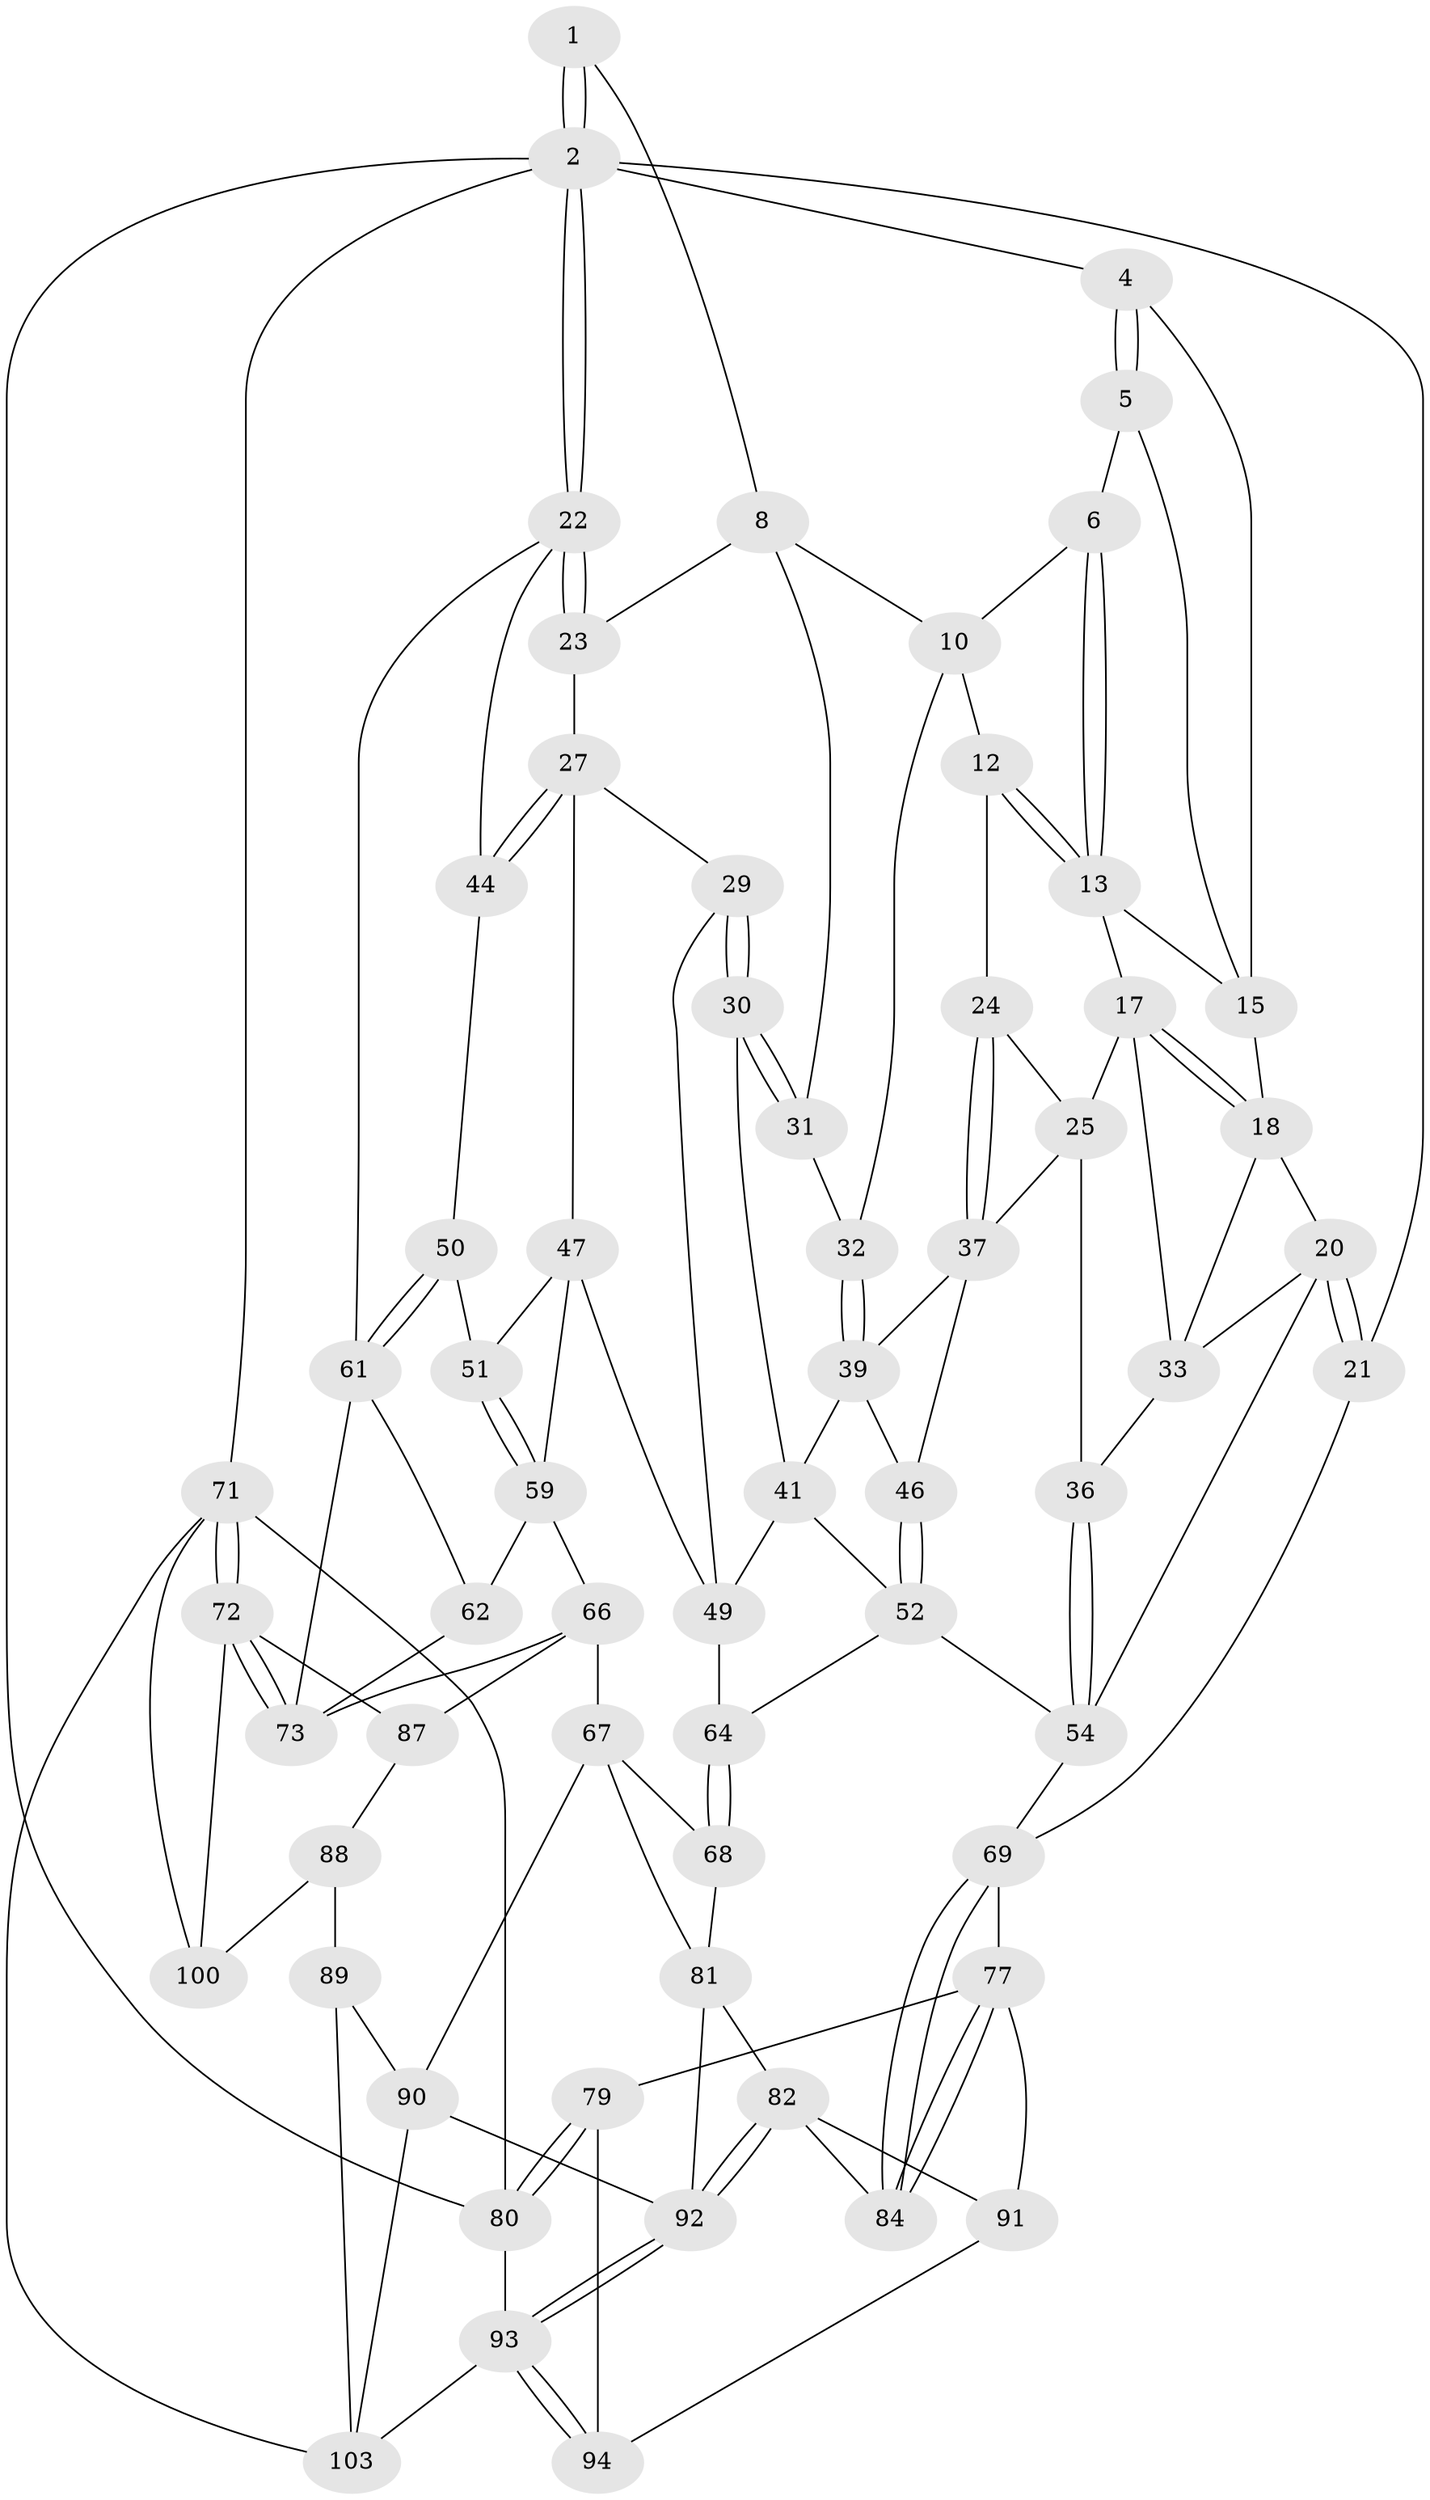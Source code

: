 // original degree distribution, {3: 0.018867924528301886, 6: 0.24528301886792453, 5: 0.4716981132075472, 4: 0.2641509433962264}
// Generated by graph-tools (version 1.1) at 2025/11/02/27/25 16:11:57]
// undirected, 63 vertices, 139 edges
graph export_dot {
graph [start="1"]
  node [color=gray90,style=filled];
  1 [pos="+0.7451380715837186+0"];
  2 [pos="+1+0",super="+3"];
  4 [pos="+0+0"];
  5 [pos="+0.2713478341239111+0"];
  6 [pos="+0.3923628127317324+0",super="+7"];
  8 [pos="+0.7443986481950174+0.06319883842291484",super="+9"];
  10 [pos="+0.5158592756106565+0",super="+11"];
  12 [pos="+0.3740499130188272+0.12401475420780672"];
  13 [pos="+0.35744711910321814+0.07051129019672502",super="+14"];
  15 [pos="+0.21873241617642347+0.08135518647519617",super="+16"];
  17 [pos="+0.2252025332790097+0.14340159246869472",super="+26"];
  18 [pos="+0.10642759038683136+0.16495751369502626",super="+19"];
  20 [pos="+0+0.30947776670779675",super="+56"];
  21 [pos="+0+0.33271083039774013"];
  22 [pos="+1+0",super="+45"];
  23 [pos="+0.7894683613076564+0.09626560512699052"];
  24 [pos="+0.329308280959723+0.19327604116339278"];
  25 [pos="+0.2997156843170791+0.20225352558060172",super="+35"];
  27 [pos="+0.7935773982886611+0.24283766826500164",super="+28"];
  29 [pos="+0.6643519605557383+0.256184505313327",super="+43"];
  30 [pos="+0.6060682532428663+0.18757879637421251",super="+40"];
  31 [pos="+0.596832622461014+0.17297482758500293"];
  32 [pos="+0.4926323706568984+0.18603825730404194"];
  33 [pos="+0.14624154239847678+0.2656579295816056",super="+34"];
  36 [pos="+0.21176150928032855+0.28964507809938067"];
  37 [pos="+0.34538853817819754+0.22838540720136008",super="+38"];
  39 [pos="+0.46208281268288004+0.2749382860916343",super="+42"];
  41 [pos="+0.5025739971921999+0.3145778118310085",super="+57"];
  44 [pos="+1+0.3193267690785685"];
  46 [pos="+0.365291853839839+0.3660848987376492"];
  47 [pos="+0.7487257668809395+0.40802658976427897",super="+48"];
  49 [pos="+0.6225099617323184+0.42193152530602224",super="+58"];
  50 [pos="+0.8421538663280259+0.42296810311132693"];
  51 [pos="+0.8185690252715812+0.4304756501848934"];
  52 [pos="+0.35397520323167037+0.5105625922159107",super="+53"];
  54 [pos="+0.27820367877130797+0.5767337868839028",super="+55"];
  59 [pos="+0.7880865170219877+0.552010753510771",super="+60"];
  61 [pos="+0.8918974078132939+0.5665006832093944",super="+63"];
  62 [pos="+0.8885793330842799+0.5707460210163098"];
  64 [pos="+0.5763686812369938+0.573271186075097",super="+65"];
  66 [pos="+0.7028215462857482+0.6342317938735871",super="+75"];
  67 [pos="+0.6827307280071927+0.6385817304597583",super="+85"];
  68 [pos="+0.6541861614949053+0.6295729928078454",super="+76"];
  69 [pos="+0.26868156705582674+0.5945112177275498",super="+70"];
  71 [pos="+1+1",super="+106"];
  72 [pos="+1+1",super="+97"];
  73 [pos="+1+0.7235343573542883",super="+74"];
  77 [pos="+0+0.632102890431402",super="+78"];
  79 [pos="+0+1",super="+99"];
  80 [pos="+0+1"];
  81 [pos="+0.4708639780007402+0.7432883562012045",super="+86"];
  82 [pos="+0.2757869054731909+0.6400272604860059",super="+83"];
  84 [pos="+0.2668135143134663+0.6067775576739449"];
  87 [pos="+0.8149900581709021+0.7899644159226095"];
  88 [pos="+0.7611226509474998+0.8343872774412396",super="+101"];
  89 [pos="+0.70440990384325+0.857481571988957",super="+102"];
  90 [pos="+0.6090855760239448+0.839603507599193",super="+98"];
  91 [pos="+0.1904744513885789+0.7160246573285595"];
  92 [pos="+0.33665593447608366+0.9607366241634905",super="+96"];
  93 [pos="+0.3084938933286738+1",super="+105"];
  94 [pos="+0.24014050387032804+0.976546929496592",super="+95"];
  100 [pos="+0.8198647129665768+0.9576959695524384"];
  103 [pos="+0.6756679958204601+1",super="+104"];
  1 -- 2;
  1 -- 2;
  1 -- 8;
  2 -- 22;
  2 -- 22;
  2 -- 71;
  2 -- 80;
  2 -- 4;
  2 -- 21;
  4 -- 5;
  4 -- 5;
  4 -- 15;
  5 -- 6;
  5 -- 15;
  6 -- 13;
  6 -- 13;
  6 -- 10;
  8 -- 23;
  8 -- 10;
  8 -- 31;
  10 -- 32;
  10 -- 12;
  12 -- 13;
  12 -- 13;
  12 -- 24;
  13 -- 17;
  13 -- 15;
  15 -- 18;
  17 -- 18;
  17 -- 18;
  17 -- 25;
  17 -- 33;
  18 -- 33;
  18 -- 20;
  20 -- 21;
  20 -- 21;
  20 -- 33;
  20 -- 54;
  21 -- 69;
  22 -- 23;
  22 -- 23;
  22 -- 44;
  22 -- 61;
  23 -- 27;
  24 -- 25;
  24 -- 37;
  24 -- 37;
  25 -- 36;
  25 -- 37;
  27 -- 44;
  27 -- 44;
  27 -- 29;
  27 -- 47;
  29 -- 30 [weight=2];
  29 -- 30;
  29 -- 49;
  30 -- 31;
  30 -- 31;
  30 -- 41;
  31 -- 32;
  32 -- 39;
  32 -- 39;
  33 -- 36;
  36 -- 54;
  36 -- 54;
  37 -- 39;
  37 -- 46;
  39 -- 41;
  39 -- 46;
  41 -- 52;
  41 -- 49;
  44 -- 50;
  46 -- 52;
  46 -- 52;
  47 -- 51;
  47 -- 49;
  47 -- 59;
  49 -- 64;
  50 -- 51;
  50 -- 61;
  50 -- 61;
  51 -- 59;
  51 -- 59;
  52 -- 54;
  52 -- 64;
  54 -- 69;
  59 -- 62;
  59 -- 66;
  61 -- 62;
  61 -- 73;
  62 -- 73;
  64 -- 68 [weight=2];
  64 -- 68;
  66 -- 67;
  66 -- 87;
  66 -- 73;
  67 -- 68;
  67 -- 81;
  67 -- 90;
  68 -- 81;
  69 -- 84;
  69 -- 84;
  69 -- 77;
  71 -- 72;
  71 -- 72;
  71 -- 80;
  71 -- 100;
  71 -- 103;
  72 -- 73;
  72 -- 73;
  72 -- 100;
  72 -- 87;
  77 -- 84;
  77 -- 84;
  77 -- 91;
  77 -- 79;
  79 -- 80;
  79 -- 80;
  79 -- 94 [weight=2];
  80 -- 93;
  81 -- 82;
  81 -- 92;
  82 -- 92;
  82 -- 92;
  82 -- 91;
  82 -- 84;
  87 -- 88;
  88 -- 89 [weight=2];
  88 -- 100;
  89 -- 90;
  89 -- 103;
  90 -- 92;
  90 -- 103;
  91 -- 94;
  92 -- 93;
  92 -- 93;
  93 -- 94;
  93 -- 94;
  93 -- 103;
}
